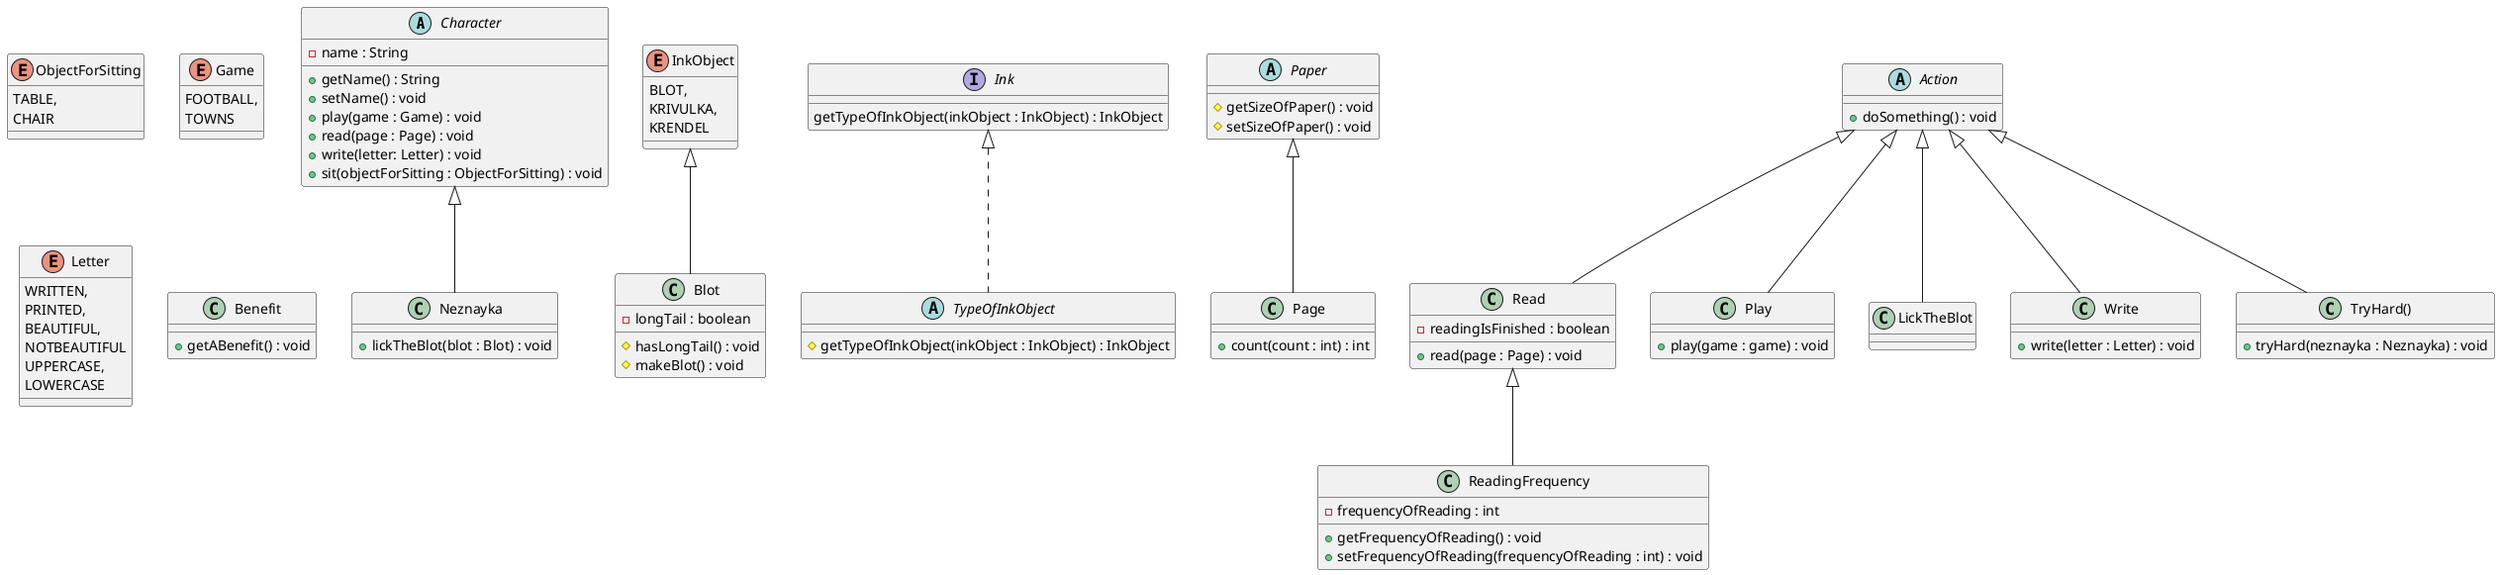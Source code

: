 @startuml
abstract class Character {
  -name : String 
  +getName() : String
  +setName() : void
  +play(game : Game) : void
  +read(page : Page) : void
  +write(letter: Letter) : void
  +sit(objectForSitting : ObjectForSitting) : void  
}

class Neznayka extends Character{
  +lickTheBlot(blot : Blot) : void 
}

enum ObjectForSitting{
  TABLE,
  CHAIR
}
enum InkObject{
  BLOT,
  KRIVULKA, 
  KRENDEL
}
enum Game {
  FOOTBALL,
  TOWNS
}
enum Letter{
  WRITTEN,
  PRINTED,
  BEAUTIFUL,
  NOTBEAUTIFUL
  UPPERCASE,
  LOWERCASE
}

interface Ink { 
  getTypeOfInkObject(inkObject : InkObject) : InkObject
}


abstract class Paper {
  #getSizeOfPaper() : void
  #setSizeOfPaper() : void
}
class Page extends Paper{
  +count(count : int) : int
}
abstract class Action{
  +doSomething() : void 
}
class Read extends Action{
  -readingIsFinished : boolean
  +read(page : Page) : void
}
class Play extends Action{
  +play(game : game) : void
}

abstract class TypeOfInkObject implements Ink {
  #getTypeOfInkObject(inkObject : InkObject) : InkObject
}

class Blot extends InkObject{
  -longTail : boolean
  #hasLongTail() : void
  #makeBlot() : void
}
class LickTheBlot extends Action {
  
}
class ReadingFrequency extends Read{
  -frequencyOfReading : int
  +getFrequencyOfReading() : void
  +setFrequencyOfReading(frequencyOfReading : int) : void
} 
class Benefit {
  +getABenefit() : void
}

class Write extends Action {
  +write(letter : Letter) : void 
}
class TryHard() extends Action{
  +tryHard(neznayka : Neznayka) : void  
}
@enduml